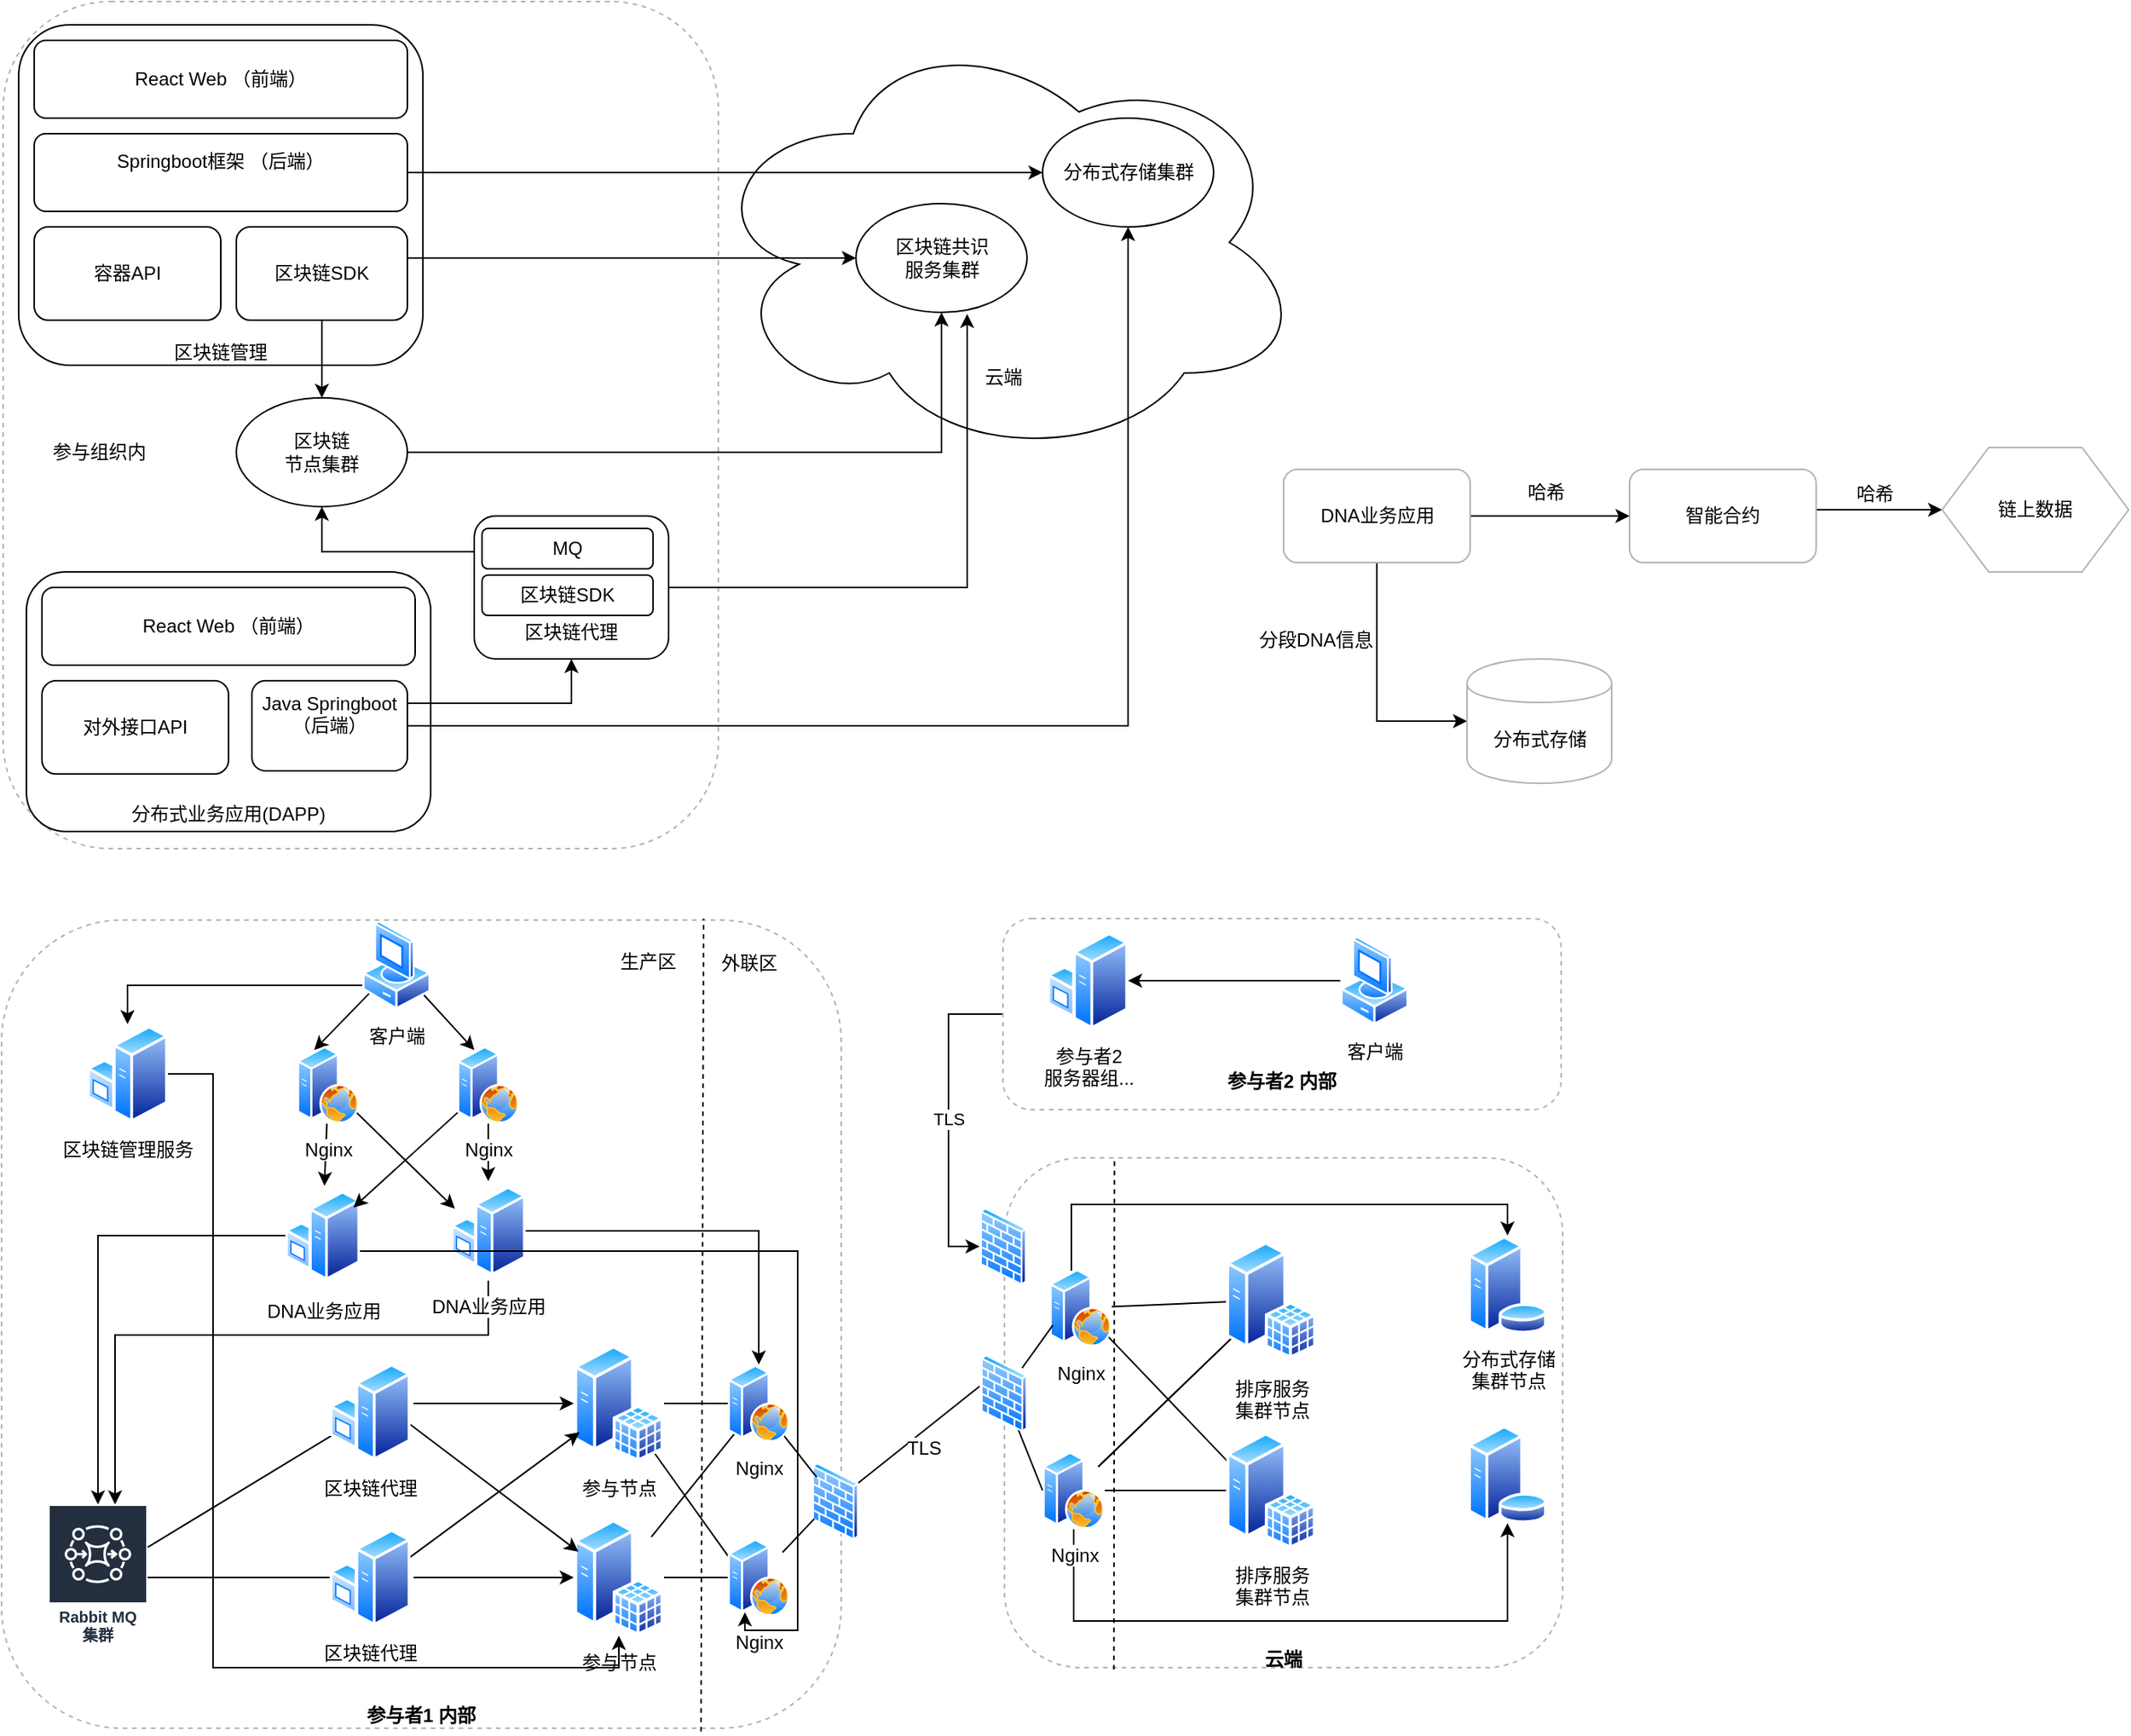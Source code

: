 <mxfile version="10.8.0" type="github"><diagram id="Sfp34e5t_xCbPe_YHOon" name="第 1 页"><mxGraphModel dx="926" dy="771" grid="0" gridSize="10" guides="1" tooltips="1" connect="1" arrows="1" fold="1" page="1" pageScale="1" pageWidth="1527" pageHeight="1169" math="0" shadow="0"><root><mxCell id="0"/><mxCell id="1" parent="0"/><mxCell id="uNBKC4ovEoWGROtP6K76-49" value="&lt;br&gt;&lt;br&gt;&lt;br&gt;&lt;br&gt;&lt;br&gt;&lt;br&gt;&lt;br&gt;&lt;br&gt;&lt;br&gt;&lt;br&gt;&lt;br&gt;&lt;br&gt;&lt;br&gt;&lt;br&gt;&lt;br&gt;&lt;br&gt;&lt;br&gt;&lt;br&gt;&lt;br&gt;&lt;br&gt;&lt;br&gt;&lt;br&gt;云端&lt;br&gt;" style="rounded=1;whiteSpace=wrap;html=1;strokeColor=#B3B3B3;dashed=1;fontStyle=1" vertex="1" parent="1"><mxGeometry x="734" y="783" width="359" height="328" as="geometry"/></mxCell><mxCell id="uNBKC4ovEoWGROtP6K76-33" value="&lt;br&gt;&lt;br&gt;&lt;br&gt;&lt;br&gt;&lt;br&gt;&lt;br&gt;&lt;br&gt;&lt;br&gt;&lt;br&gt;&lt;br&gt;&lt;br&gt;&lt;br&gt;&lt;br&gt;&lt;br&gt;&lt;br&gt;&lt;br&gt;&lt;br&gt;&lt;br&gt;&lt;br&gt;&lt;br&gt;&lt;br&gt;&lt;br&gt;&lt;br&gt;&lt;br&gt;&lt;br&gt;&lt;br&gt;&lt;br&gt;&lt;br&gt;&lt;br&gt;&lt;br&gt;&lt;br&gt;&lt;br&gt;&lt;br&gt;&lt;br&gt;&lt;br&gt;参与者1 内部" style="rounded=1;whiteSpace=wrap;html=1;strokeColor=#B3B3B3;dashed=1;fontStyle=1" vertex="1" parent="1"><mxGeometry x="89" y="630" width="540" height="520" as="geometry"/></mxCell><mxCell id="uNBKC4ovEoWGROtP6K76-14" value="" style="rounded=1;whiteSpace=wrap;html=1;strokeColor=#B3B3B3;dashed=1;" vertex="1" parent="1"><mxGeometry x="90" y="39" width="460" height="545" as="geometry"/></mxCell><mxCell id="uNBKC4ovEoWGROtP6K76-2" value="&lt;br&gt;&lt;br&gt;&lt;br&gt;&lt;br&gt;&lt;br&gt;&lt;br&gt;&lt;br&gt;&lt;br&gt;&lt;br&gt;&lt;br&gt;&lt;br&gt;&lt;br&gt;&lt;br&gt;&lt;br&gt;区块链管理&lt;br&gt;" style="rounded=1;whiteSpace=wrap;html=1;" vertex="1" parent="1"><mxGeometry x="100" y="54" width="260" height="219" as="geometry"/></mxCell><mxCell id="uNBKC4ovEoWGROtP6K76-1" value="Springboot框架 （后端）&lt;br&gt;&lt;br&gt;" style="rounded=1;whiteSpace=wrap;html=1;" vertex="1" parent="1"><mxGeometry x="110" y="124" width="240" height="50" as="geometry"/></mxCell><mxCell id="uNBKC4ovEoWGROtP6K76-3" value="React Web （前端）" style="rounded=1;whiteSpace=wrap;html=1;" vertex="1" parent="1"><mxGeometry x="110" y="64" width="240" height="50" as="geometry"/></mxCell><mxCell id="uNBKC4ovEoWGROtP6K76-4" value="容器API" style="rounded=1;whiteSpace=wrap;html=1;" vertex="1" parent="1"><mxGeometry x="110" y="184" width="120" height="60" as="geometry"/></mxCell><mxCell id="uNBKC4ovEoWGROtP6K76-9" style="edgeStyle=orthogonalEdgeStyle;rounded=0;orthogonalLoop=1;jettySize=auto;html=1;exitX=0.5;exitY=1;exitDx=0;exitDy=0;entryX=0.5;entryY=0;entryDx=0;entryDy=0;" edge="1" parent="1" source="uNBKC4ovEoWGROtP6K76-5" target="uNBKC4ovEoWGROtP6K76-7"><mxGeometry relative="1" as="geometry"/></mxCell><mxCell id="uNBKC4ovEoWGROtP6K76-5" value="区块链SDK" style="rounded=1;whiteSpace=wrap;html=1;" vertex="1" parent="1"><mxGeometry x="240" y="184" width="110" height="60" as="geometry"/></mxCell><mxCell id="uNBKC4ovEoWGROtP6K76-6" value="&lt;br&gt;&lt;br&gt;&lt;br&gt;&lt;br&gt;&lt;br&gt;&lt;br&gt;&lt;br&gt;&lt;br&gt;&lt;br&gt;&lt;br&gt;&lt;br&gt;&lt;br&gt;云端&lt;br&gt;" style="ellipse;shape=cloud;whiteSpace=wrap;html=1;" vertex="1" parent="1"><mxGeometry x="540" y="54" width="387" height="280" as="geometry"/></mxCell><mxCell id="uNBKC4ovEoWGROtP6K76-10" style="edgeStyle=orthogonalEdgeStyle;rounded=0;orthogonalLoop=1;jettySize=auto;html=1;" edge="1" parent="1" source="uNBKC4ovEoWGROtP6K76-7" target="uNBKC4ovEoWGROtP6K76-8"><mxGeometry relative="1" as="geometry"/></mxCell><mxCell id="uNBKC4ovEoWGROtP6K76-7" value="区块链&lt;br&gt;节点集群" style="ellipse;whiteSpace=wrap;html=1;" vertex="1" parent="1"><mxGeometry x="240" y="294" width="110" height="70" as="geometry"/></mxCell><mxCell id="uNBKC4ovEoWGROtP6K76-8" value="区块链共识&lt;br&gt;服务集群&lt;br&gt;" style="ellipse;whiteSpace=wrap;html=1;" vertex="1" parent="1"><mxGeometry x="638.5" y="169" width="110" height="70" as="geometry"/></mxCell><mxCell id="uNBKC4ovEoWGROtP6K76-11" style="edgeStyle=orthogonalEdgeStyle;rounded=0;orthogonalLoop=1;jettySize=auto;html=1;exitX=1;exitY=0.5;exitDx=0;exitDy=0;entryX=0;entryY=0.5;entryDx=0;entryDy=0;" edge="1" parent="1" source="uNBKC4ovEoWGROtP6K76-5" target="uNBKC4ovEoWGROtP6K76-8"><mxGeometry relative="1" as="geometry"><Array as="points"><mxPoint x="350" y="204"/></Array></mxGeometry></mxCell><mxCell id="uNBKC4ovEoWGROtP6K76-12" value="分布式存储集群&lt;br&gt;" style="ellipse;whiteSpace=wrap;html=1;" vertex="1" parent="1"><mxGeometry x="758.5" y="114" width="110" height="70" as="geometry"/></mxCell><mxCell id="uNBKC4ovEoWGROtP6K76-13" style="edgeStyle=orthogonalEdgeStyle;rounded=0;orthogonalLoop=1;jettySize=auto;html=1;exitX=1;exitY=0.5;exitDx=0;exitDy=0;" edge="1" parent="1" source="uNBKC4ovEoWGROtP6K76-1" target="uNBKC4ovEoWGROtP6K76-12"><mxGeometry relative="1" as="geometry"><Array as="points"><mxPoint x="590" y="149"/><mxPoint x="590" y="149"/></Array></mxGeometry></mxCell><mxCell id="uNBKC4ovEoWGROtP6K76-15" value="参与组织内" style="text;html=1;resizable=0;points=[];autosize=1;align=left;verticalAlign=top;spacingTop=-4;" vertex="1" parent="1"><mxGeometry x="120" y="319" width="80" height="20" as="geometry"/></mxCell><mxCell id="uNBKC4ovEoWGROtP6K76-16" value="&lt;br&gt;&lt;br&gt;&lt;br&gt;&lt;br&gt;&lt;br&gt;&lt;br&gt;&lt;br&gt;&lt;br&gt;&lt;br&gt;&lt;br&gt;分布式业务应用(DAPP)&lt;br&gt;" style="rounded=1;whiteSpace=wrap;html=1;" vertex="1" parent="1"><mxGeometry x="105" y="406" width="260" height="167" as="geometry"/></mxCell><mxCell id="uNBKC4ovEoWGROtP6K76-21" style="edgeStyle=orthogonalEdgeStyle;rounded=0;orthogonalLoop=1;jettySize=auto;html=1;exitX=1;exitY=0.5;exitDx=0;exitDy=0;" edge="1" parent="1" source="uNBKC4ovEoWGROtP6K76-17" target="uNBKC4ovEoWGROtP6K76-12"><mxGeometry relative="1" as="geometry"/></mxCell><mxCell id="uNBKC4ovEoWGROtP6K76-25" style="edgeStyle=orthogonalEdgeStyle;rounded=0;orthogonalLoop=1;jettySize=auto;html=1;exitX=1;exitY=0.25;exitDx=0;exitDy=0;entryX=0.5;entryY=1;entryDx=0;entryDy=0;" edge="1" parent="1" source="uNBKC4ovEoWGROtP6K76-17" target="uNBKC4ovEoWGROtP6K76-24"><mxGeometry relative="1" as="geometry"/></mxCell><mxCell id="uNBKC4ovEoWGROtP6K76-17" value="Java Springboot （后端）&lt;br&gt;&lt;br&gt;" style="rounded=1;whiteSpace=wrap;html=1;" vertex="1" parent="1"><mxGeometry x="250" y="476" width="100" height="58" as="geometry"/></mxCell><mxCell id="uNBKC4ovEoWGROtP6K76-18" value="React Web （前端）" style="rounded=1;whiteSpace=wrap;html=1;" vertex="1" parent="1"><mxGeometry x="115" y="416" width="240" height="50" as="geometry"/></mxCell><mxCell id="uNBKC4ovEoWGROtP6K76-19" value="对外接口API" style="rounded=1;whiteSpace=wrap;html=1;" vertex="1" parent="1"><mxGeometry x="115" y="476" width="120" height="60" as="geometry"/></mxCell><mxCell id="uNBKC4ovEoWGROtP6K76-26" style="edgeStyle=orthogonalEdgeStyle;rounded=0;orthogonalLoop=1;jettySize=auto;html=1;exitX=0;exitY=0.25;exitDx=0;exitDy=0;entryX=0.5;entryY=1;entryDx=0;entryDy=0;" edge="1" parent="1" source="uNBKC4ovEoWGROtP6K76-24" target="uNBKC4ovEoWGROtP6K76-7"><mxGeometry relative="1" as="geometry"/></mxCell><mxCell id="uNBKC4ovEoWGROtP6K76-27" style="edgeStyle=orthogonalEdgeStyle;rounded=0;orthogonalLoop=1;jettySize=auto;html=1;exitX=1;exitY=0.5;exitDx=0;exitDy=0;entryX=0.65;entryY=1.014;entryDx=0;entryDy=0;entryPerimeter=0;" edge="1" parent="1" source="uNBKC4ovEoWGROtP6K76-24" target="uNBKC4ovEoWGROtP6K76-8"><mxGeometry relative="1" as="geometry"/></mxCell><mxCell id="uNBKC4ovEoWGROtP6K76-24" value="&lt;br&gt;&lt;br&gt;&lt;br&gt;&lt;br&gt;区块链代理&lt;br&gt;" style="rounded=1;whiteSpace=wrap;html=1;" vertex="1" parent="1"><mxGeometry x="393" y="370" width="125" height="92" as="geometry"/></mxCell><mxCell id="uNBKC4ovEoWGROtP6K76-20" value="区块链SDK" style="rounded=1;whiteSpace=wrap;html=1;" vertex="1" parent="1"><mxGeometry x="398" y="408" width="110" height="26" as="geometry"/></mxCell><mxCell id="uNBKC4ovEoWGROtP6K76-23" value="MQ" style="rounded=1;whiteSpace=wrap;html=1;" vertex="1" parent="1"><mxGeometry x="398" y="378" width="110" height="26" as="geometry"/></mxCell><mxCell id="uNBKC4ovEoWGROtP6K76-82" style="edgeStyle=none;rounded=0;orthogonalLoop=1;jettySize=auto;html=1;entryX=0;entryY=0.5;entryDx=0;entryDy=0;endArrow=none;endFill=0;" edge="1" parent="1" source="uNBKC4ovEoWGROtP6K76-28" target="uNBKC4ovEoWGROtP6K76-77"><mxGeometry relative="1" as="geometry"/></mxCell><mxCell id="uNBKC4ovEoWGROtP6K76-84" style="edgeStyle=none;rounded=0;orthogonalLoop=1;jettySize=auto;html=1;endArrow=none;endFill=0;" edge="1" parent="1" source="uNBKC4ovEoWGROtP6K76-28" target="uNBKC4ovEoWGROtP6K76-76"><mxGeometry relative="1" as="geometry"/></mxCell><mxCell id="uNBKC4ovEoWGROtP6K76-28" value="参与节点" style="aspect=fixed;perimeter=ellipsePerimeter;html=1;align=center;shadow=0;dashed=0;spacingTop=3;image;image=img/lib/active_directory/sql_server.svg;strokeColor=#B3B3B3;" vertex="1" parent="1"><mxGeometry x="457" y="1015.5" width="58" height="75" as="geometry"/></mxCell><mxCell id="uNBKC4ovEoWGROtP6K76-34" style="edgeStyle=orthogonalEdgeStyle;rounded=0;orthogonalLoop=1;jettySize=auto;html=1;" edge="1" parent="1" source="uNBKC4ovEoWGROtP6K76-29" target="uNBKC4ovEoWGROtP6K76-32"><mxGeometry relative="1" as="geometry"><Array as="points"><mxPoint x="402" y="897"/><mxPoint x="162" y="897"/></Array></mxGeometry></mxCell><mxCell id="uNBKC4ovEoWGROtP6K76-95" style="edgeStyle=orthogonalEdgeStyle;rounded=0;orthogonalLoop=1;jettySize=auto;html=1;endArrow=classic;endFill=1;" edge="1" parent="1" source="uNBKC4ovEoWGROtP6K76-29" target="uNBKC4ovEoWGROtP6K76-76"><mxGeometry relative="1" as="geometry"/></mxCell><mxCell id="uNBKC4ovEoWGROtP6K76-29" value="DNA业务应用" style="aspect=fixed;perimeter=ellipsePerimeter;html=1;align=center;shadow=0;dashed=0;spacingTop=3;image;image=img/lib/active_directory/windows_server.svg;strokeColor=#B3B3B3;" vertex="1" parent="1"><mxGeometry x="378" y="798" width="48" height="64" as="geometry"/></mxCell><mxCell id="uNBKC4ovEoWGROtP6K76-30" value="分布式存储&lt;br&gt;集群节点" style="aspect=fixed;perimeter=ellipsePerimeter;html=1;align=center;shadow=0;dashed=0;spacingTop=3;image;image=img/lib/active_directory/database_server.svg;strokeColor=#B3B3B3;" vertex="1" parent="1"><mxGeometry x="1031.5" y="833" width="52" height="63" as="geometry"/></mxCell><mxCell id="uNBKC4ovEoWGROtP6K76-45" style="edgeStyle=none;rounded=0;orthogonalLoop=1;jettySize=auto;html=1;entryX=0;entryY=0.25;entryDx=0;entryDy=0;" edge="1" parent="1" target="uNBKC4ovEoWGROtP6K76-28"><mxGeometry relative="1" as="geometry"><mxPoint x="351.078" y="954.012" as="sourcePoint"/></mxGeometry></mxCell><mxCell id="uNBKC4ovEoWGROtP6K76-46" style="edgeStyle=none;rounded=0;orthogonalLoop=1;jettySize=auto;html=1;" edge="1" parent="1" target="uNBKC4ovEoWGROtP6K76-36"><mxGeometry relative="1" as="geometry"><mxPoint x="354" y="941" as="sourcePoint"/></mxGeometry></mxCell><mxCell id="uNBKC4ovEoWGROtP6K76-66" style="rounded=0;orthogonalLoop=1;jettySize=auto;html=1;entryX=0;entryY=0.75;entryDx=0;entryDy=0;endArrow=none;endFill=0;" edge="1" parent="1" source="uNBKC4ovEoWGROtP6K76-32" target="uNBKC4ovEoWGROtP6K76-35"><mxGeometry relative="1" as="geometry"/></mxCell><mxCell id="uNBKC4ovEoWGROtP6K76-32" value="Rabbit MQ&lt;br&gt;集群&lt;br&gt;" style="outlineConnect=0;fontColor=#232F3E;gradientColor=none;strokeColor=#ffffff;fillColor=#232F3E;dashed=0;verticalLabelPosition=middle;verticalAlign=bottom;align=center;html=1;whiteSpace=wrap;fontSize=10;fontStyle=1;spacing=3;shape=mxgraph.aws4.productIcon;prIcon=mxgraph.aws4.mq;" vertex="1" parent="1"><mxGeometry x="119" y="1006" width="64" height="94" as="geometry"/></mxCell><mxCell id="uNBKC4ovEoWGROtP6K76-35" value="区块链代理" style="aspect=fixed;perimeter=ellipsePerimeter;html=1;align=center;shadow=0;dashed=0;spacingTop=3;image;image=img/lib/active_directory/windows_server.svg;strokeColor=#B3B3B3;" vertex="1" parent="1"><mxGeometry x="300" y="914.5" width="52" height="64" as="geometry"/></mxCell><mxCell id="uNBKC4ovEoWGROtP6K76-83" style="edgeStyle=none;rounded=0;orthogonalLoop=1;jettySize=auto;html=1;endArrow=none;endFill=0;entryX=0;entryY=0.25;entryDx=0;entryDy=0;" edge="1" parent="1" source="uNBKC4ovEoWGROtP6K76-36" target="uNBKC4ovEoWGROtP6K76-77"><mxGeometry relative="1" as="geometry"><mxPoint x="560" y="995" as="targetPoint"/></mxGeometry></mxCell><mxCell id="uNBKC4ovEoWGROtP6K76-36" value="参与节点" style="aspect=fixed;perimeter=ellipsePerimeter;html=1;align=center;shadow=0;dashed=0;spacingTop=3;image;image=img/lib/active_directory/sql_server.svg;strokeColor=#B3B3B3;" vertex="1" parent="1"><mxGeometry x="457" y="903.5" width="58" height="75" as="geometry"/></mxCell><mxCell id="uNBKC4ovEoWGROtP6K76-47" style="edgeStyle=none;rounded=0;orthogonalLoop=1;jettySize=auto;html=1;" edge="1" parent="1" target="uNBKC4ovEoWGROtP6K76-36"><mxGeometry relative="1" as="geometry"><mxPoint x="351.222" y="1040.289" as="sourcePoint"/></mxGeometry></mxCell><mxCell id="uNBKC4ovEoWGROtP6K76-48" style="edgeStyle=none;rounded=0;orthogonalLoop=1;jettySize=auto;html=1;" edge="1" parent="1" target="uNBKC4ovEoWGROtP6K76-28"><mxGeometry relative="1" as="geometry"><mxPoint x="354" y="1053" as="sourcePoint"/></mxGeometry></mxCell><mxCell id="uNBKC4ovEoWGROtP6K76-52" style="edgeStyle=orthogonalEdgeStyle;rounded=0;orthogonalLoop=1;jettySize=auto;html=1;" edge="1" parent="1" source="uNBKC4ovEoWGROtP6K76-50" target="uNBKC4ovEoWGROtP6K76-32"><mxGeometry relative="1" as="geometry"><Array as="points"><mxPoint x="151" y="833"/></Array></mxGeometry></mxCell><mxCell id="uNBKC4ovEoWGROtP6K76-96" style="edgeStyle=orthogonalEdgeStyle;rounded=0;orthogonalLoop=1;jettySize=auto;html=1;endArrow=classic;endFill=1;entryX=0.25;entryY=1;entryDx=0;entryDy=0;" edge="1" parent="1" source="uNBKC4ovEoWGROtP6K76-50" target="uNBKC4ovEoWGROtP6K76-77"><mxGeometry relative="1" as="geometry"><Array as="points"><mxPoint x="601" y="843"/><mxPoint x="601" y="1087"/><mxPoint x="567" y="1087"/></Array></mxGeometry></mxCell><mxCell id="uNBKC4ovEoWGROtP6K76-50" value="DNA业务应用" style="aspect=fixed;perimeter=ellipsePerimeter;html=1;align=center;shadow=0;dashed=0;spacingTop=3;image;image=img/lib/active_directory/windows_server.svg;strokeColor=#B3B3B3;" vertex="1" parent="1"><mxGeometry x="271.5" y="801" width="48" height="64" as="geometry"/></mxCell><mxCell id="uNBKC4ovEoWGROtP6K76-56" style="edgeStyle=none;rounded=0;orthogonalLoop=1;jettySize=auto;html=1;entryX=0.25;entryY=0;entryDx=0;entryDy=0;" edge="1" parent="1" source="uNBKC4ovEoWGROtP6K76-53" target="uNBKC4ovEoWGROtP6K76-54"><mxGeometry relative="1" as="geometry"/></mxCell><mxCell id="uNBKC4ovEoWGROtP6K76-57" style="edgeStyle=none;rounded=0;orthogonalLoop=1;jettySize=auto;html=1;entryX=0.25;entryY=0;entryDx=0;entryDy=0;" edge="1" parent="1" source="uNBKC4ovEoWGROtP6K76-53" target="uNBKC4ovEoWGROtP6K76-55"><mxGeometry relative="1" as="geometry"/></mxCell><mxCell id="uNBKC4ovEoWGROtP6K76-110" style="edgeStyle=orthogonalEdgeStyle;rounded=0;orthogonalLoop=1;jettySize=auto;html=1;exitX=0;exitY=0.75;exitDx=0;exitDy=0;endArrow=classic;endFill=1;" edge="1" parent="1" source="uNBKC4ovEoWGROtP6K76-53" target="uNBKC4ovEoWGROtP6K76-109"><mxGeometry relative="1" as="geometry"/></mxCell><mxCell id="uNBKC4ovEoWGROtP6K76-53" value="客户端" style="aspect=fixed;perimeter=ellipsePerimeter;html=1;align=center;shadow=0;dashed=0;spacingTop=3;image;image=img/lib/active_directory/vista_client.svg;strokeColor=#B3B3B3;" vertex="1" parent="1"><mxGeometry x="321" y="630" width="44" height="58" as="geometry"/></mxCell><mxCell id="uNBKC4ovEoWGROtP6K76-58" style="edgeStyle=none;rounded=0;orthogonalLoop=1;jettySize=auto;html=1;entryX=0;entryY=0.25;entryDx=0;entryDy=0;" edge="1" parent="1" source="uNBKC4ovEoWGROtP6K76-54" target="uNBKC4ovEoWGROtP6K76-29"><mxGeometry relative="1" as="geometry"/></mxCell><mxCell id="uNBKC4ovEoWGROtP6K76-60" style="edgeStyle=none;rounded=0;orthogonalLoop=1;jettySize=auto;html=1;" edge="1" parent="1" source="uNBKC4ovEoWGROtP6K76-54" target="uNBKC4ovEoWGROtP6K76-50"><mxGeometry relative="1" as="geometry"/></mxCell><mxCell id="uNBKC4ovEoWGROtP6K76-54" value="Nginx" style="aspect=fixed;perimeter=ellipsePerimeter;html=1;align=center;shadow=0;dashed=0;spacingTop=3;image;image=img/lib/active_directory/web_server.svg;strokeColor=#B3B3B3;" vertex="1" parent="1"><mxGeometry x="279" y="711" width="40" height="50" as="geometry"/></mxCell><mxCell id="uNBKC4ovEoWGROtP6K76-59" style="edgeStyle=none;rounded=0;orthogonalLoop=1;jettySize=auto;html=1;" edge="1" parent="1" source="uNBKC4ovEoWGROtP6K76-55" target="uNBKC4ovEoWGROtP6K76-50"><mxGeometry relative="1" as="geometry"/></mxCell><mxCell id="uNBKC4ovEoWGROtP6K76-61" style="edgeStyle=none;rounded=0;orthogonalLoop=1;jettySize=auto;html=1;" edge="1" parent="1" source="uNBKC4ovEoWGROtP6K76-55" target="uNBKC4ovEoWGROtP6K76-29"><mxGeometry relative="1" as="geometry"/></mxCell><mxCell id="uNBKC4ovEoWGROtP6K76-55" value="Nginx" style="aspect=fixed;perimeter=ellipsePerimeter;html=1;align=center;shadow=0;dashed=0;spacingTop=3;image;image=img/lib/active_directory/web_server.svg;strokeColor=#B3B3B3;" vertex="1" parent="1"><mxGeometry x="382" y="711" width="40" height="50" as="geometry"/></mxCell><mxCell id="uNBKC4ovEoWGROtP6K76-65" style="edgeStyle=none;rounded=0;orthogonalLoop=1;jettySize=auto;html=1;endArrow=none;endFill=0;" edge="1" parent="1" source="uNBKC4ovEoWGROtP6K76-62" target="uNBKC4ovEoWGROtP6K76-32"><mxGeometry relative="1" as="geometry"/></mxCell><mxCell id="uNBKC4ovEoWGROtP6K76-62" value="区块链代理" style="aspect=fixed;perimeter=ellipsePerimeter;html=1;align=center;shadow=0;dashed=0;spacingTop=3;image;image=img/lib/active_directory/windows_server.svg;strokeColor=#B3B3B3;" vertex="1" parent="1"><mxGeometry x="300" y="1021" width="52" height="64" as="geometry"/></mxCell><mxCell id="uNBKC4ovEoWGROtP6K76-87" style="edgeStyle=none;rounded=0;orthogonalLoop=1;jettySize=auto;html=1;endArrow=none;endFill=0;" edge="1" parent="1" source="uNBKC4ovEoWGROtP6K76-67" target="uNBKC4ovEoWGROtP6K76-85"><mxGeometry relative="1" as="geometry"/></mxCell><mxCell id="uNBKC4ovEoWGROtP6K76-88" style="edgeStyle=none;rounded=0;orthogonalLoop=1;jettySize=auto;html=1;entryX=0;entryY=0.25;entryDx=0;entryDy=0;endArrow=none;endFill=0;" edge="1" parent="1" source="uNBKC4ovEoWGROtP6K76-67" target="uNBKC4ovEoWGROtP6K76-86"><mxGeometry relative="1" as="geometry"/></mxCell><mxCell id="uNBKC4ovEoWGROtP6K76-93" style="edgeStyle=orthogonalEdgeStyle;rounded=0;orthogonalLoop=1;jettySize=auto;html=1;entryX=0.5;entryY=0;entryDx=0;entryDy=0;endArrow=classic;endFill=1;" edge="1" parent="1" source="uNBKC4ovEoWGROtP6K76-67" target="uNBKC4ovEoWGROtP6K76-30"><mxGeometry relative="1" as="geometry"><Array as="points"><mxPoint x="777" y="813"/><mxPoint x="1058" y="813"/></Array></mxGeometry></mxCell><mxCell id="uNBKC4ovEoWGROtP6K76-67" value="Nginx" style="aspect=fixed;perimeter=ellipsePerimeter;html=1;align=center;shadow=0;dashed=0;spacingTop=3;image;image=img/lib/active_directory/web_server.svg;strokeColor=#B3B3B3;" vertex="1" parent="1"><mxGeometry x="763" y="854.5" width="40" height="50" as="geometry"/></mxCell><mxCell id="uNBKC4ovEoWGROtP6K76-89" style="edgeStyle=none;rounded=0;orthogonalLoop=1;jettySize=auto;html=1;endArrow=none;endFill=0;" edge="1" parent="1" source="uNBKC4ovEoWGROtP6K76-68" target="uNBKC4ovEoWGROtP6K76-85"><mxGeometry relative="1" as="geometry"/></mxCell><mxCell id="uNBKC4ovEoWGROtP6K76-90" style="edgeStyle=none;rounded=0;orthogonalLoop=1;jettySize=auto;html=1;endArrow=none;endFill=0;" edge="1" parent="1" source="uNBKC4ovEoWGROtP6K76-68" target="uNBKC4ovEoWGROtP6K76-85"><mxGeometry relative="1" as="geometry"/></mxCell><mxCell id="uNBKC4ovEoWGROtP6K76-91" style="edgeStyle=none;rounded=0;orthogonalLoop=1;jettySize=auto;html=1;endArrow=none;endFill=0;" edge="1" parent="1" source="uNBKC4ovEoWGROtP6K76-68" target="uNBKC4ovEoWGROtP6K76-86"><mxGeometry relative="1" as="geometry"/></mxCell><mxCell id="uNBKC4ovEoWGROtP6K76-94" style="edgeStyle=orthogonalEdgeStyle;rounded=0;orthogonalLoop=1;jettySize=auto;html=1;entryX=0.5;entryY=1;entryDx=0;entryDy=0;endArrow=classic;endFill=1;exitX=0.5;exitY=1;exitDx=0;exitDy=0;" edge="1" parent="1" source="uNBKC4ovEoWGROtP6K76-68" target="uNBKC4ovEoWGROtP6K76-92"><mxGeometry relative="1" as="geometry"><Array as="points"><mxPoint x="779" y="1081"/><mxPoint x="1058" y="1081"/></Array></mxGeometry></mxCell><mxCell id="uNBKC4ovEoWGROtP6K76-68" value="Nginx" style="aspect=fixed;perimeter=ellipsePerimeter;html=1;align=center;shadow=0;dashed=0;spacingTop=3;image;image=img/lib/active_directory/web_server.svg;strokeColor=#B3B3B3;" vertex="1" parent="1"><mxGeometry x="758.5" y="972" width="40" height="50" as="geometry"/></mxCell><mxCell id="uNBKC4ovEoWGROtP6K76-69" value="" style="endArrow=none;dashed=1;html=1;entryX=0.197;entryY=0.007;entryDx=0;entryDy=0;entryPerimeter=0;exitX=0.196;exitY=1.004;exitDx=0;exitDy=0;exitPerimeter=0;" edge="1" parent="1" source="uNBKC4ovEoWGROtP6K76-49" target="uNBKC4ovEoWGROtP6K76-49"><mxGeometry width="50" height="50" relative="1" as="geometry"><mxPoint x="840" y="768" as="sourcePoint"/><mxPoint x="890" y="718" as="targetPoint"/></mxGeometry></mxCell><mxCell id="uNBKC4ovEoWGROtP6K76-73" style="edgeStyle=none;rounded=0;orthogonalLoop=1;jettySize=auto;html=1;endArrow=none;endFill=0;" edge="1" parent="1" source="uNBKC4ovEoWGROtP6K76-71"><mxGeometry relative="1" as="geometry"><mxPoint x="718" y="930" as="targetPoint"/></mxGeometry></mxCell><mxCell id="uNBKC4ovEoWGROtP6K76-78" value="TLS" style="text;html=1;resizable=0;points=[];align=center;verticalAlign=middle;labelBackgroundColor=#ffffff;" vertex="1" connectable="0" parent="uNBKC4ovEoWGROtP6K76-73"><mxGeometry x="0.252" y="-3" relative="1" as="geometry"><mxPoint x="-9" y="13.5" as="offset"/></mxGeometry></mxCell><mxCell id="uNBKC4ovEoWGROtP6K76-71" value="" style="aspect=fixed;perimeter=ellipsePerimeter;html=1;align=center;shadow=0;dashed=0;spacingTop=3;image;image=img/lib/active_directory/firewall.svg;strokeColor=#B3B3B3;" vertex="1" parent="1"><mxGeometry x="610" y="979" width="30.5" height="50" as="geometry"/></mxCell><mxCell id="uNBKC4ovEoWGROtP6K76-74" style="edgeStyle=none;rounded=0;orthogonalLoop=1;jettySize=auto;html=1;entryX=0;entryY=0.75;entryDx=0;entryDy=0;endArrow=none;endFill=0;" edge="1" parent="1" source="uNBKC4ovEoWGROtP6K76-72" target="uNBKC4ovEoWGROtP6K76-67"><mxGeometry relative="1" as="geometry"/></mxCell><mxCell id="uNBKC4ovEoWGROtP6K76-75" style="edgeStyle=none;rounded=0;orthogonalLoop=1;jettySize=auto;html=1;entryX=0;entryY=0.5;entryDx=0;entryDy=0;endArrow=none;endFill=0;" edge="1" parent="1" source="uNBKC4ovEoWGROtP6K76-72" target="uNBKC4ovEoWGROtP6K76-68"><mxGeometry relative="1" as="geometry"/></mxCell><mxCell id="uNBKC4ovEoWGROtP6K76-72" value="" style="aspect=fixed;perimeter=ellipsePerimeter;html=1;align=center;shadow=0;dashed=0;spacingTop=3;image;image=img/lib/active_directory/firewall.svg;strokeColor=#B3B3B3;" vertex="1" parent="1"><mxGeometry x="718.5" y="909.5" width="30.5" height="50" as="geometry"/></mxCell><mxCell id="uNBKC4ovEoWGROtP6K76-79" style="edgeStyle=none;rounded=0;orthogonalLoop=1;jettySize=auto;html=1;endArrow=none;endFill=0;" edge="1" parent="1" source="uNBKC4ovEoWGROtP6K76-76" target="uNBKC4ovEoWGROtP6K76-71"><mxGeometry relative="1" as="geometry"/></mxCell><mxCell id="uNBKC4ovEoWGROtP6K76-81" style="edgeStyle=none;rounded=0;orthogonalLoop=1;jettySize=auto;html=1;endArrow=none;endFill=0;" edge="1" parent="1" source="uNBKC4ovEoWGROtP6K76-76" target="uNBKC4ovEoWGROtP6K76-36"><mxGeometry relative="1" as="geometry"/></mxCell><mxCell id="uNBKC4ovEoWGROtP6K76-76" value="Nginx" style="aspect=fixed;perimeter=ellipsePerimeter;html=1;align=center;shadow=0;dashed=0;spacingTop=3;image;image=img/lib/active_directory/web_server.svg;strokeColor=#B3B3B3;" vertex="1" parent="1"><mxGeometry x="556" y="916" width="40" height="50" as="geometry"/></mxCell><mxCell id="uNBKC4ovEoWGROtP6K76-80" style="edgeStyle=none;rounded=0;orthogonalLoop=1;jettySize=auto;html=1;entryX=0;entryY=0.75;entryDx=0;entryDy=0;endArrow=none;endFill=0;" edge="1" parent="1" source="uNBKC4ovEoWGROtP6K76-77" target="uNBKC4ovEoWGROtP6K76-71"><mxGeometry relative="1" as="geometry"/></mxCell><mxCell id="uNBKC4ovEoWGROtP6K76-77" value="Nginx" style="aspect=fixed;perimeter=ellipsePerimeter;html=1;align=center;shadow=0;dashed=0;spacingTop=3;image;image=img/lib/active_directory/web_server.svg;strokeColor=#B3B3B3;" vertex="1" parent="1"><mxGeometry x="556" y="1028" width="40" height="50" as="geometry"/></mxCell><mxCell id="uNBKC4ovEoWGROtP6K76-85" value="排序服务&lt;br&gt;集群节点" style="aspect=fixed;perimeter=ellipsePerimeter;html=1;align=center;shadow=0;dashed=0;spacingTop=3;image;image=img/lib/active_directory/sql_server.svg;strokeColor=#B3B3B3;" vertex="1" parent="1"><mxGeometry x="876.5" y="834.5" width="58" height="80" as="geometry"/></mxCell><mxCell id="uNBKC4ovEoWGROtP6K76-86" value="排序服务&lt;br&gt;集群节点" style="aspect=fixed;perimeter=ellipsePerimeter;html=1;align=center;shadow=0;dashed=0;spacingTop=3;image;image=img/lib/active_directory/sql_server.svg;strokeColor=#B3B3B3;" vertex="1" parent="1"><mxGeometry x="876.5" y="959.5" width="58" height="75" as="geometry"/></mxCell><mxCell id="uNBKC4ovEoWGROtP6K76-92" value="" style="aspect=fixed;perimeter=ellipsePerimeter;html=1;align=center;shadow=0;dashed=0;spacingTop=3;image;image=img/lib/active_directory/database_server.svg;strokeColor=#B3B3B3;" vertex="1" parent="1"><mxGeometry x="1031.5" y="955" width="52" height="63" as="geometry"/></mxCell><mxCell id="uNBKC4ovEoWGROtP6K76-97" value="" style="aspect=fixed;perimeter=ellipsePerimeter;html=1;align=center;shadow=0;dashed=0;spacingTop=3;image;image=img/lib/active_directory/firewall.svg;strokeColor=#B3B3B3;" vertex="1" parent="1"><mxGeometry x="718" y="815" width="30.5" height="50" as="geometry"/></mxCell><mxCell id="uNBKC4ovEoWGROtP6K76-104" value="TLS" style="edgeStyle=orthogonalEdgeStyle;rounded=0;orthogonalLoop=1;jettySize=auto;html=1;entryX=0;entryY=0.5;entryDx=0;entryDy=0;endArrow=classic;endFill=1;exitX=0;exitY=0.5;exitDx=0;exitDy=0;" edge="1" parent="1" source="uNBKC4ovEoWGROtP6K76-99" target="uNBKC4ovEoWGROtP6K76-97"><mxGeometry relative="1" as="geometry"/></mxCell><mxCell id="uNBKC4ovEoWGROtP6K76-99" value="&lt;br&gt;&lt;br&gt;&lt;br&gt;&lt;br&gt;&lt;br&gt;&lt;br&gt;参与者2 内部" style="rounded=1;whiteSpace=wrap;html=1;dashed=1;strokeColor=#B3B3B3;fontStyle=1" vertex="1" parent="1"><mxGeometry x="733" y="629" width="359" height="123" as="geometry"/></mxCell><mxCell id="uNBKC4ovEoWGROtP6K76-102" value="" style="edgeStyle=orthogonalEdgeStyle;rounded=0;orthogonalLoop=1;jettySize=auto;html=1;endArrow=classic;endFill=1;entryX=1;entryY=0.5;entryDx=0;entryDy=0;" edge="1" parent="1" source="uNBKC4ovEoWGROtP6K76-100" target="uNBKC4ovEoWGROtP6K76-103"><mxGeometry relative="1" as="geometry"><mxPoint x="870" y="669" as="targetPoint"/></mxGeometry></mxCell><mxCell id="uNBKC4ovEoWGROtP6K76-100" value="客户端" style="aspect=fixed;perimeter=ellipsePerimeter;html=1;align=center;shadow=0;dashed=0;spacingTop=3;image;image=img/lib/active_directory/vista_client.svg;strokeColor=#B3B3B3;" vertex="1" parent="1"><mxGeometry x="950" y="640" width="44" height="58" as="geometry"/></mxCell><mxCell id="uNBKC4ovEoWGROtP6K76-103" value="参与者2&lt;br&gt;服务器组..." style="aspect=fixed;perimeter=ellipsePerimeter;html=1;align=center;shadow=0;dashed=0;spacingTop=3;image;image=img/lib/active_directory/windows_server.svg;strokeColor=#B3B3B3;" vertex="1" parent="1"><mxGeometry x="761.5" y="637" width="52" height="64" as="geometry"/></mxCell><mxCell id="uNBKC4ovEoWGROtP6K76-105" value="" style="endArrow=none;dashed=1;html=1;entryX=0.197;entryY=0.007;entryDx=0;entryDy=0;entryPerimeter=0;exitX=0.833;exitY=1.004;exitDx=0;exitDy=0;exitPerimeter=0;" edge="1" parent="1" source="uNBKC4ovEoWGROtP6K76-33"><mxGeometry width="50" height="50" relative="1" as="geometry"><mxPoint x="539.5" y="956" as="sourcePoint"/><mxPoint x="540.5" y="629" as="targetPoint"/></mxGeometry></mxCell><mxCell id="uNBKC4ovEoWGROtP6K76-106" value="生产区" style="text;html=1;resizable=0;points=[];autosize=1;align=left;verticalAlign=top;spacingTop=-4;" vertex="1" parent="1"><mxGeometry x="485" y="647" width="46" height="14" as="geometry"/></mxCell><mxCell id="uNBKC4ovEoWGROtP6K76-108" value="外联区" style="text;html=1;resizable=0;points=[];autosize=1;align=left;verticalAlign=top;spacingTop=-4;" vertex="1" parent="1"><mxGeometry x="550" y="648" width="46" height="14" as="geometry"/></mxCell><mxCell id="uNBKC4ovEoWGROtP6K76-111" style="edgeStyle=orthogonalEdgeStyle;rounded=0;orthogonalLoop=1;jettySize=auto;html=1;exitX=1;exitY=0.5;exitDx=0;exitDy=0;entryX=0.5;entryY=1;entryDx=0;entryDy=0;endArrow=classic;endFill=1;" edge="1" parent="1" source="uNBKC4ovEoWGROtP6K76-109" target="uNBKC4ovEoWGROtP6K76-28"><mxGeometry relative="1" as="geometry"><Array as="points"><mxPoint x="225" y="729"/><mxPoint x="225" y="1111"/><mxPoint x="486" y="1111"/></Array></mxGeometry></mxCell><mxCell id="uNBKC4ovEoWGROtP6K76-109" value="区块链管理服务" style="aspect=fixed;perimeter=ellipsePerimeter;html=1;align=center;shadow=0;dashed=0;spacingTop=3;image;image=img/lib/active_directory/windows_server.svg;strokeColor=#B3B3B3;" vertex="1" parent="1"><mxGeometry x="144" y="697" width="52" height="64" as="geometry"/></mxCell><mxCell id="uNBKC4ovEoWGROtP6K76-114" style="edgeStyle=orthogonalEdgeStyle;rounded=0;orthogonalLoop=1;jettySize=auto;html=1;exitX=1;exitY=0.75;exitDx=0;exitDy=0;endArrow=classic;endFill=1;" edge="1" parent="1" source="uNBKC4ovEoWGROtP6K76-112" target="uNBKC4ovEoWGROtP6K76-113"><mxGeometry relative="1" as="geometry"><Array as="points"><mxPoint x="1251" y="366"/></Array></mxGeometry></mxCell><mxCell id="uNBKC4ovEoWGROtP6K76-112" value="智能合约" style="rounded=1;whiteSpace=wrap;html=1;strokeColor=#B3B3B3;" vertex="1" parent="1"><mxGeometry x="1136" y="340" width="120" height="60" as="geometry"/></mxCell><mxCell id="uNBKC4ovEoWGROtP6K76-113" value="链上数据" style="shape=hexagon;perimeter=hexagonPerimeter2;whiteSpace=wrap;html=1;strokeColor=#B3B3B3;" vertex="1" parent="1"><mxGeometry x="1337" y="326" width="120" height="80" as="geometry"/></mxCell><mxCell id="uNBKC4ovEoWGROtP6K76-116" style="edgeStyle=orthogonalEdgeStyle;rounded=0;orthogonalLoop=1;jettySize=auto;html=1;entryX=0;entryY=0.5;entryDx=0;entryDy=0;endArrow=classic;endFill=1;" edge="1" parent="1" source="uNBKC4ovEoWGROtP6K76-115" target="uNBKC4ovEoWGROtP6K76-112"><mxGeometry relative="1" as="geometry"/></mxCell><mxCell id="uNBKC4ovEoWGROtP6K76-118" value="分段DNA信息" style="text;html=1;resizable=0;points=[];align=center;verticalAlign=middle;labelBackgroundColor=#ffffff;" vertex="1" connectable="0" parent="uNBKC4ovEoWGROtP6K76-116"><mxGeometry x="0.18" y="-5" relative="1" as="geometry"><mxPoint x="-160" y="75" as="offset"/></mxGeometry></mxCell><mxCell id="uNBKC4ovEoWGROtP6K76-120" style="edgeStyle=orthogonalEdgeStyle;rounded=0;orthogonalLoop=1;jettySize=auto;html=1;entryX=0;entryY=0.5;entryDx=0;entryDy=0;endArrow=classic;endFill=1;" edge="1" parent="1" source="uNBKC4ovEoWGROtP6K76-115" target="uNBKC4ovEoWGROtP6K76-119"><mxGeometry relative="1" as="geometry"/></mxCell><mxCell id="uNBKC4ovEoWGROtP6K76-115" value="DNA业务应用" style="rounded=1;whiteSpace=wrap;html=1;strokeColor=#B3B3B3;" vertex="1" parent="1"><mxGeometry x="913.5" y="340" width="120" height="60" as="geometry"/></mxCell><mxCell id="uNBKC4ovEoWGROtP6K76-117" value="哈希" style="text;html=1;resizable=0;points=[];autosize=1;align=left;verticalAlign=top;spacingTop=-4;" vertex="1" parent="1"><mxGeometry x="1279.5" y="346" width="34" height="14" as="geometry"/></mxCell><mxCell id="uNBKC4ovEoWGROtP6K76-119" value="分布式存储" style="shape=cylinder;whiteSpace=wrap;html=1;boundedLbl=1;backgroundOutline=1;strokeColor=#B3B3B3;" vertex="1" parent="1"><mxGeometry x="1031.5" y="462" width="93" height="80" as="geometry"/></mxCell><mxCell id="uNBKC4ovEoWGROtP6K76-121" value="哈希" style="text;html=1;resizable=0;points=[];align=center;verticalAlign=middle;labelBackgroundColor=#ffffff;" vertex="1" connectable="0" parent="1"><mxGeometry x="1241.5" y="280" as="geometry"><mxPoint x="-160" y="75" as="offset"/></mxGeometry></mxCell></root></mxGraphModel></diagram></mxfile>
